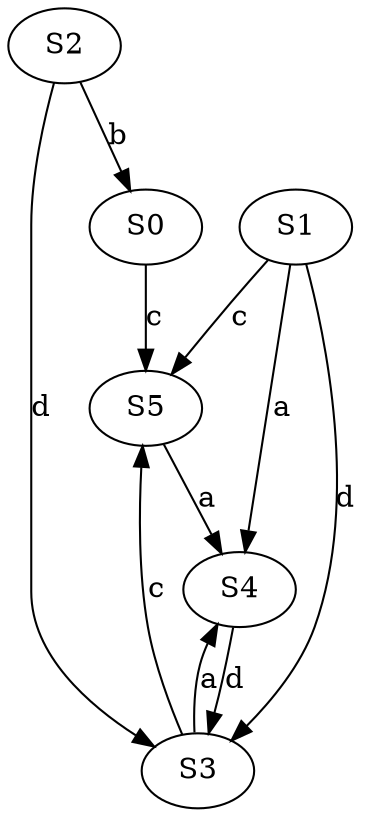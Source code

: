 strict digraph  {
S2;
S4;
S0;
S5;
S1;
S3;
S2 -> S0  [label=b];
S2 -> S3  [label=d];
S4 -> S3  [label=d];
S0 -> S5  [label=c];
S5 -> S4  [label=a];
S1 -> S4  [label=a];
S1 -> S5  [label=c];
S1 -> S3  [label=d];
S3 -> S4  [label=a];
S3 -> S5  [label=c];
}
